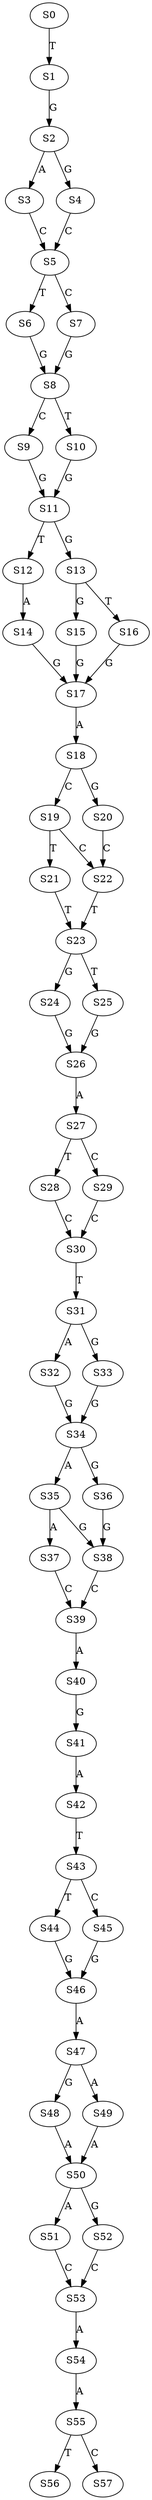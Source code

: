 strict digraph  {
	S0 -> S1 [ label = T ];
	S1 -> S2 [ label = G ];
	S2 -> S3 [ label = A ];
	S2 -> S4 [ label = G ];
	S3 -> S5 [ label = C ];
	S4 -> S5 [ label = C ];
	S5 -> S6 [ label = T ];
	S5 -> S7 [ label = C ];
	S6 -> S8 [ label = G ];
	S7 -> S8 [ label = G ];
	S8 -> S9 [ label = C ];
	S8 -> S10 [ label = T ];
	S9 -> S11 [ label = G ];
	S10 -> S11 [ label = G ];
	S11 -> S12 [ label = T ];
	S11 -> S13 [ label = G ];
	S12 -> S14 [ label = A ];
	S13 -> S15 [ label = G ];
	S13 -> S16 [ label = T ];
	S14 -> S17 [ label = G ];
	S15 -> S17 [ label = G ];
	S16 -> S17 [ label = G ];
	S17 -> S18 [ label = A ];
	S18 -> S19 [ label = C ];
	S18 -> S20 [ label = G ];
	S19 -> S21 [ label = T ];
	S19 -> S22 [ label = C ];
	S20 -> S22 [ label = C ];
	S21 -> S23 [ label = T ];
	S22 -> S23 [ label = T ];
	S23 -> S24 [ label = G ];
	S23 -> S25 [ label = T ];
	S24 -> S26 [ label = G ];
	S25 -> S26 [ label = G ];
	S26 -> S27 [ label = A ];
	S27 -> S28 [ label = T ];
	S27 -> S29 [ label = C ];
	S28 -> S30 [ label = C ];
	S29 -> S30 [ label = C ];
	S30 -> S31 [ label = T ];
	S31 -> S32 [ label = A ];
	S31 -> S33 [ label = G ];
	S32 -> S34 [ label = G ];
	S33 -> S34 [ label = G ];
	S34 -> S35 [ label = A ];
	S34 -> S36 [ label = G ];
	S35 -> S37 [ label = A ];
	S35 -> S38 [ label = G ];
	S36 -> S38 [ label = G ];
	S37 -> S39 [ label = C ];
	S38 -> S39 [ label = C ];
	S39 -> S40 [ label = A ];
	S40 -> S41 [ label = G ];
	S41 -> S42 [ label = A ];
	S42 -> S43 [ label = T ];
	S43 -> S44 [ label = T ];
	S43 -> S45 [ label = C ];
	S44 -> S46 [ label = G ];
	S45 -> S46 [ label = G ];
	S46 -> S47 [ label = A ];
	S47 -> S48 [ label = G ];
	S47 -> S49 [ label = A ];
	S48 -> S50 [ label = A ];
	S49 -> S50 [ label = A ];
	S50 -> S51 [ label = A ];
	S50 -> S52 [ label = G ];
	S51 -> S53 [ label = C ];
	S52 -> S53 [ label = C ];
	S53 -> S54 [ label = A ];
	S54 -> S55 [ label = A ];
	S55 -> S56 [ label = T ];
	S55 -> S57 [ label = C ];
}
